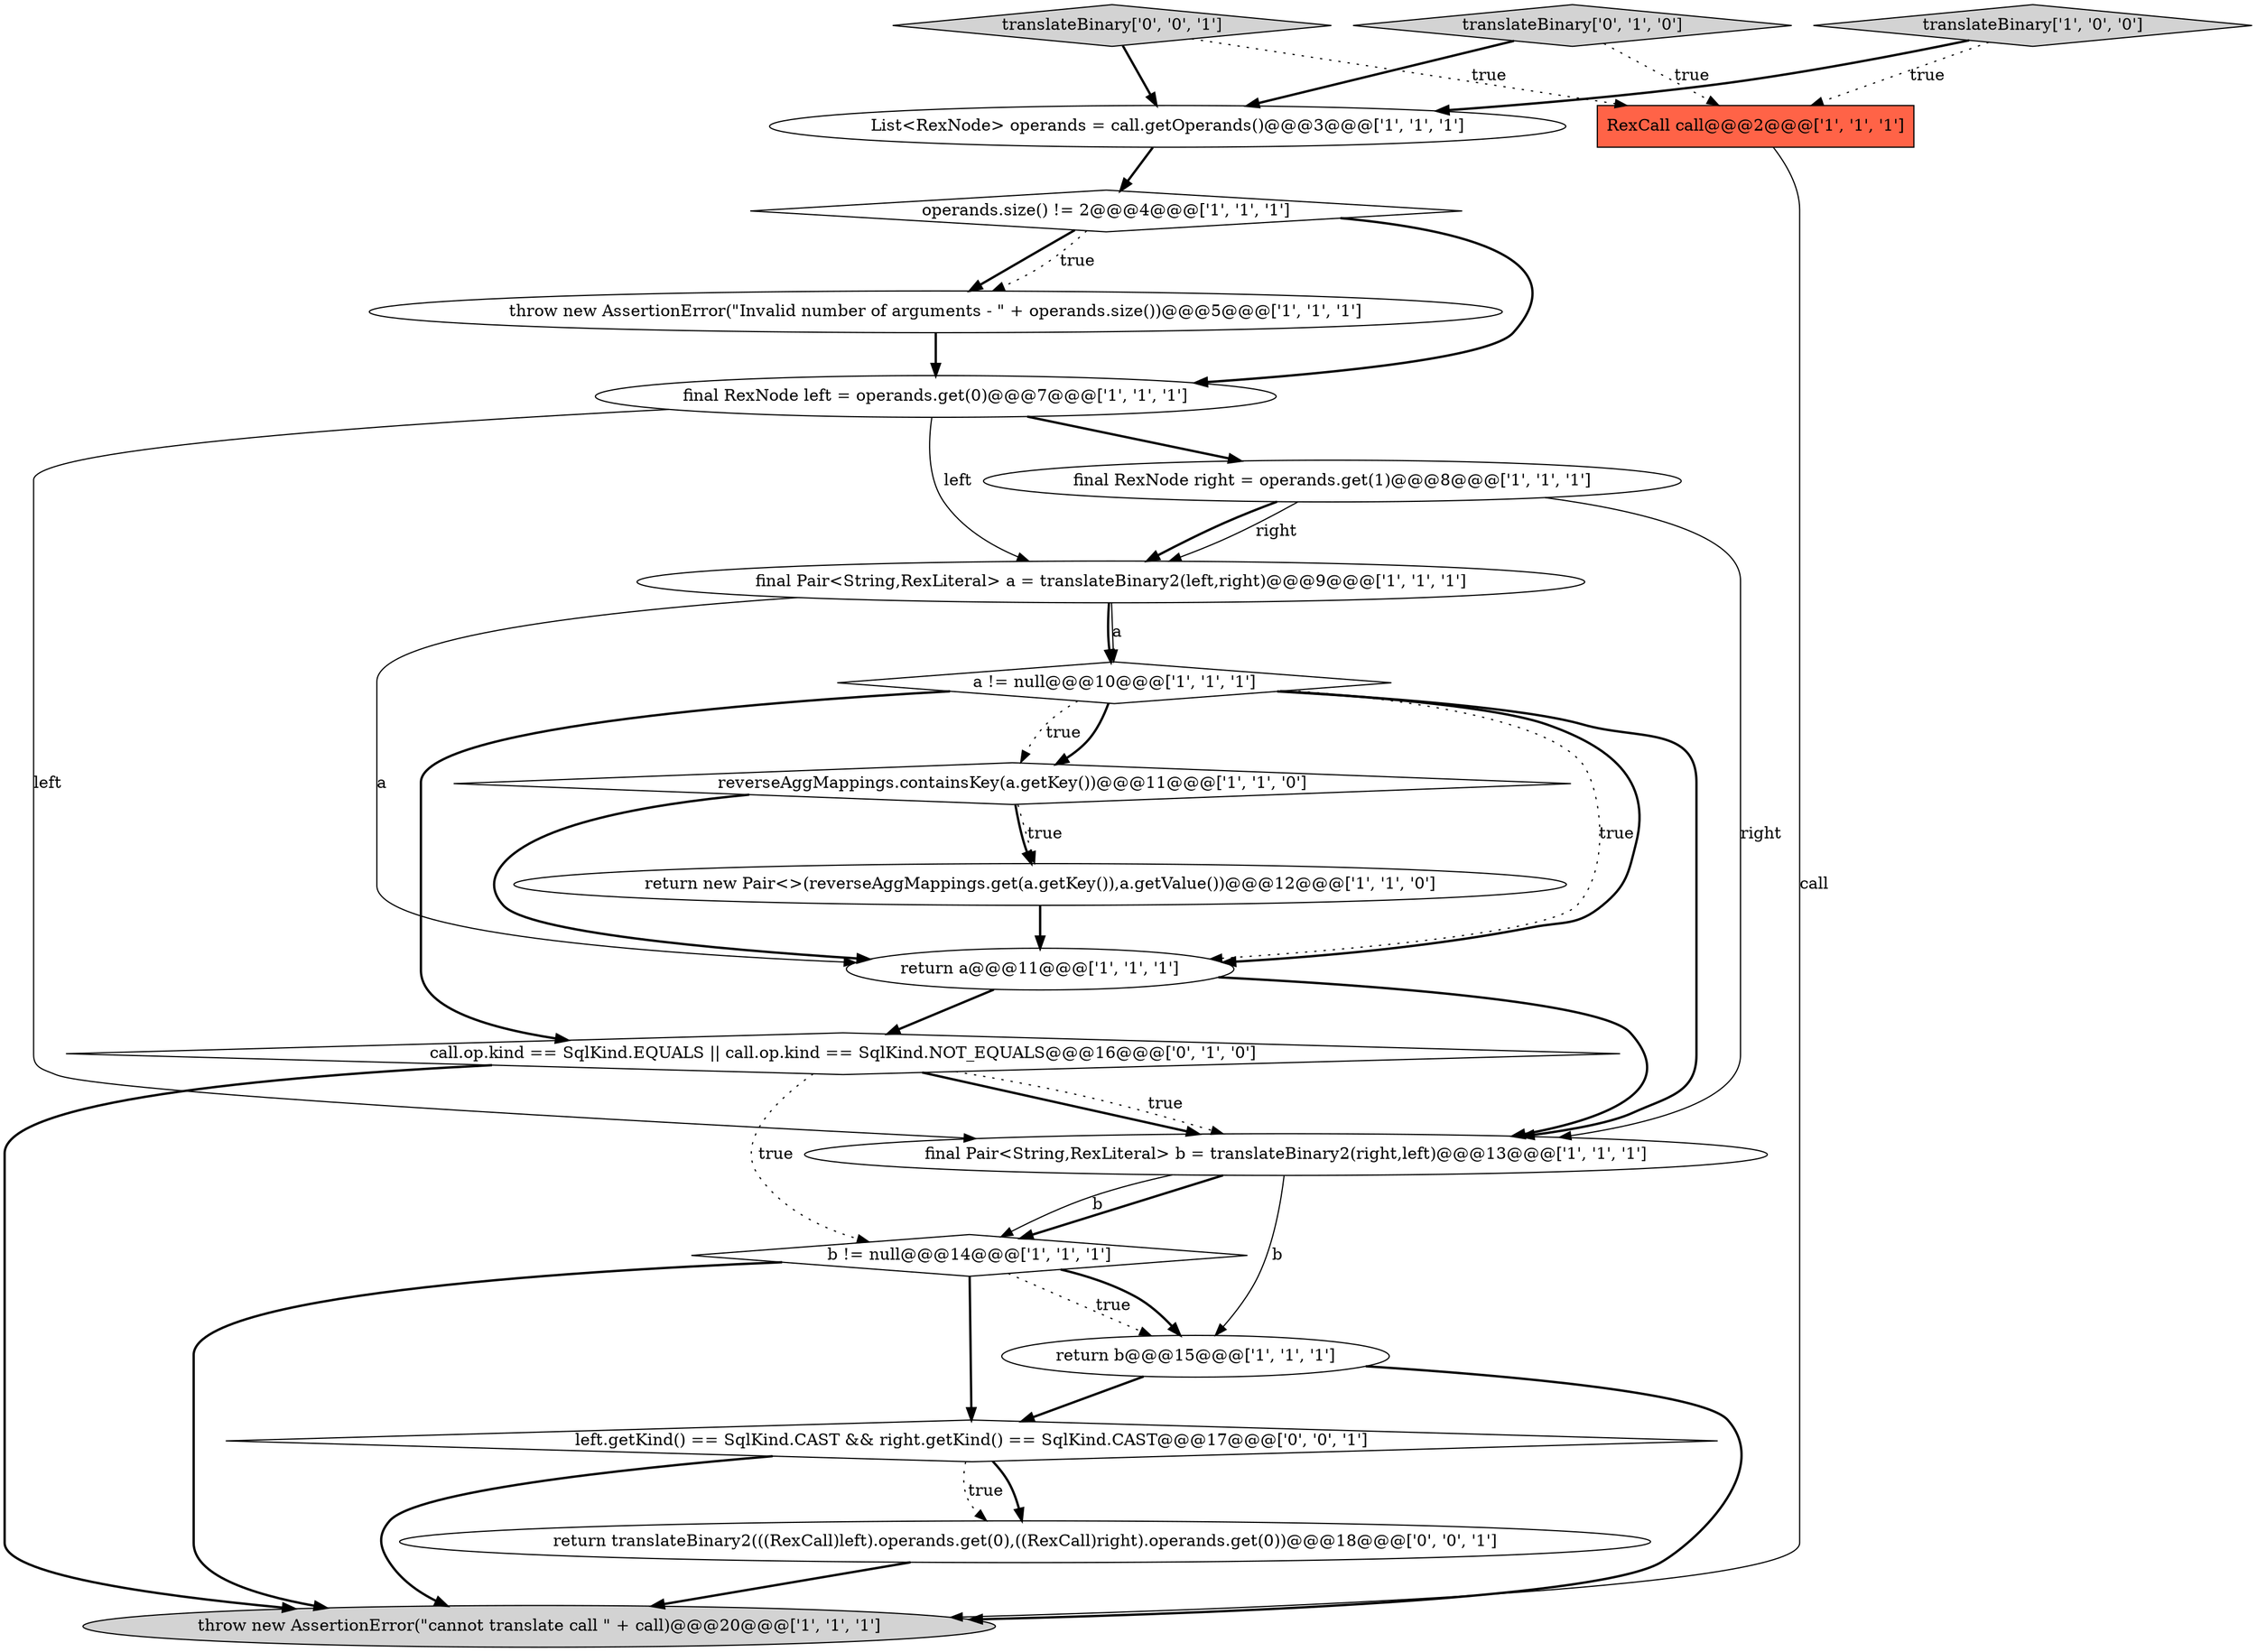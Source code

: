 digraph {
20 [style = filled, label = "translateBinary['0', '0', '1']", fillcolor = lightgray, shape = diamond image = "AAA0AAABBB3BBB"];
19 [style = filled, label = "return translateBinary2(((RexCall)left).operands.get(0),((RexCall)right).operands.get(0))@@@18@@@['0', '0', '1']", fillcolor = white, shape = ellipse image = "AAA0AAABBB3BBB"];
2 [style = filled, label = "return a@@@11@@@['1', '1', '1']", fillcolor = white, shape = ellipse image = "AAA0AAABBB1BBB"];
15 [style = filled, label = "throw new AssertionError(\"cannot translate call \" + call)@@@20@@@['1', '1', '1']", fillcolor = lightgray, shape = ellipse image = "AAA0AAABBB1BBB"];
14 [style = filled, label = "reverseAggMappings.containsKey(a.getKey())@@@11@@@['1', '1', '0']", fillcolor = white, shape = diamond image = "AAA0AAABBB1BBB"];
7 [style = filled, label = "throw new AssertionError(\"Invalid number of arguments - \" + operands.size())@@@5@@@['1', '1', '1']", fillcolor = white, shape = ellipse image = "AAA0AAABBB1BBB"];
1 [style = filled, label = "List<RexNode> operands = call.getOperands()@@@3@@@['1', '1', '1']", fillcolor = white, shape = ellipse image = "AAA0AAABBB1BBB"];
16 [style = filled, label = "call.op.kind == SqlKind.EQUALS || call.op.kind == SqlKind.NOT_EQUALS@@@16@@@['0', '1', '0']", fillcolor = white, shape = diamond image = "AAA1AAABBB2BBB"];
4 [style = filled, label = "final Pair<String,RexLiteral> a = translateBinary2(left,right)@@@9@@@['1', '1', '1']", fillcolor = white, shape = ellipse image = "AAA0AAABBB1BBB"];
0 [style = filled, label = "return new Pair<>(reverseAggMappings.get(a.getKey()),a.getValue())@@@12@@@['1', '1', '0']", fillcolor = white, shape = ellipse image = "AAA0AAABBB1BBB"];
8 [style = filled, label = "RexCall call@@@2@@@['1', '1', '1']", fillcolor = tomato, shape = box image = "AAA0AAABBB1BBB"];
10 [style = filled, label = "final RexNode left = operands.get(0)@@@7@@@['1', '1', '1']", fillcolor = white, shape = ellipse image = "AAA0AAABBB1BBB"];
12 [style = filled, label = "final Pair<String,RexLiteral> b = translateBinary2(right,left)@@@13@@@['1', '1', '1']", fillcolor = white, shape = ellipse image = "AAA0AAABBB1BBB"];
18 [style = filled, label = "left.getKind() == SqlKind.CAST && right.getKind() == SqlKind.CAST@@@17@@@['0', '0', '1']", fillcolor = white, shape = diamond image = "AAA0AAABBB3BBB"];
5 [style = filled, label = "return b@@@15@@@['1', '1', '1']", fillcolor = white, shape = ellipse image = "AAA0AAABBB1BBB"];
13 [style = filled, label = "a != null@@@10@@@['1', '1', '1']", fillcolor = white, shape = diamond image = "AAA0AAABBB1BBB"];
9 [style = filled, label = "b != null@@@14@@@['1', '1', '1']", fillcolor = white, shape = diamond image = "AAA0AAABBB1BBB"];
11 [style = filled, label = "final RexNode right = operands.get(1)@@@8@@@['1', '1', '1']", fillcolor = white, shape = ellipse image = "AAA0AAABBB1BBB"];
6 [style = filled, label = "translateBinary['1', '0', '0']", fillcolor = lightgray, shape = diamond image = "AAA0AAABBB1BBB"];
17 [style = filled, label = "translateBinary['0', '1', '0']", fillcolor = lightgray, shape = diamond image = "AAA0AAABBB2BBB"];
3 [style = filled, label = "operands.size() != 2@@@4@@@['1', '1', '1']", fillcolor = white, shape = diamond image = "AAA0AAABBB1BBB"];
4->13 [style = solid, label="a"];
9->18 [style = bold, label=""];
3->10 [style = bold, label=""];
14->0 [style = dotted, label="true"];
11->4 [style = bold, label=""];
9->5 [style = dotted, label="true"];
7->10 [style = bold, label=""];
10->12 [style = solid, label="left"];
4->2 [style = solid, label="a"];
9->15 [style = bold, label=""];
16->15 [style = bold, label=""];
19->15 [style = bold, label=""];
10->11 [style = bold, label=""];
14->0 [style = bold, label=""];
8->15 [style = solid, label="call"];
3->7 [style = bold, label=""];
20->1 [style = bold, label=""];
12->9 [style = bold, label=""];
16->12 [style = bold, label=""];
16->12 [style = dotted, label="true"];
11->4 [style = solid, label="right"];
13->12 [style = bold, label=""];
1->3 [style = bold, label=""];
13->2 [style = dotted, label="true"];
6->8 [style = dotted, label="true"];
16->9 [style = dotted, label="true"];
18->19 [style = bold, label=""];
13->16 [style = bold, label=""];
12->9 [style = solid, label="b"];
10->4 [style = solid, label="left"];
18->19 [style = dotted, label="true"];
17->8 [style = dotted, label="true"];
5->18 [style = bold, label=""];
14->2 [style = bold, label=""];
4->13 [style = bold, label=""];
2->16 [style = bold, label=""];
3->7 [style = dotted, label="true"];
0->2 [style = bold, label=""];
20->8 [style = dotted, label="true"];
11->12 [style = solid, label="right"];
13->14 [style = bold, label=""];
13->2 [style = bold, label=""];
9->5 [style = bold, label=""];
6->1 [style = bold, label=""];
13->14 [style = dotted, label="true"];
12->5 [style = solid, label="b"];
2->12 [style = bold, label=""];
5->15 [style = bold, label=""];
17->1 [style = bold, label=""];
18->15 [style = bold, label=""];
}
